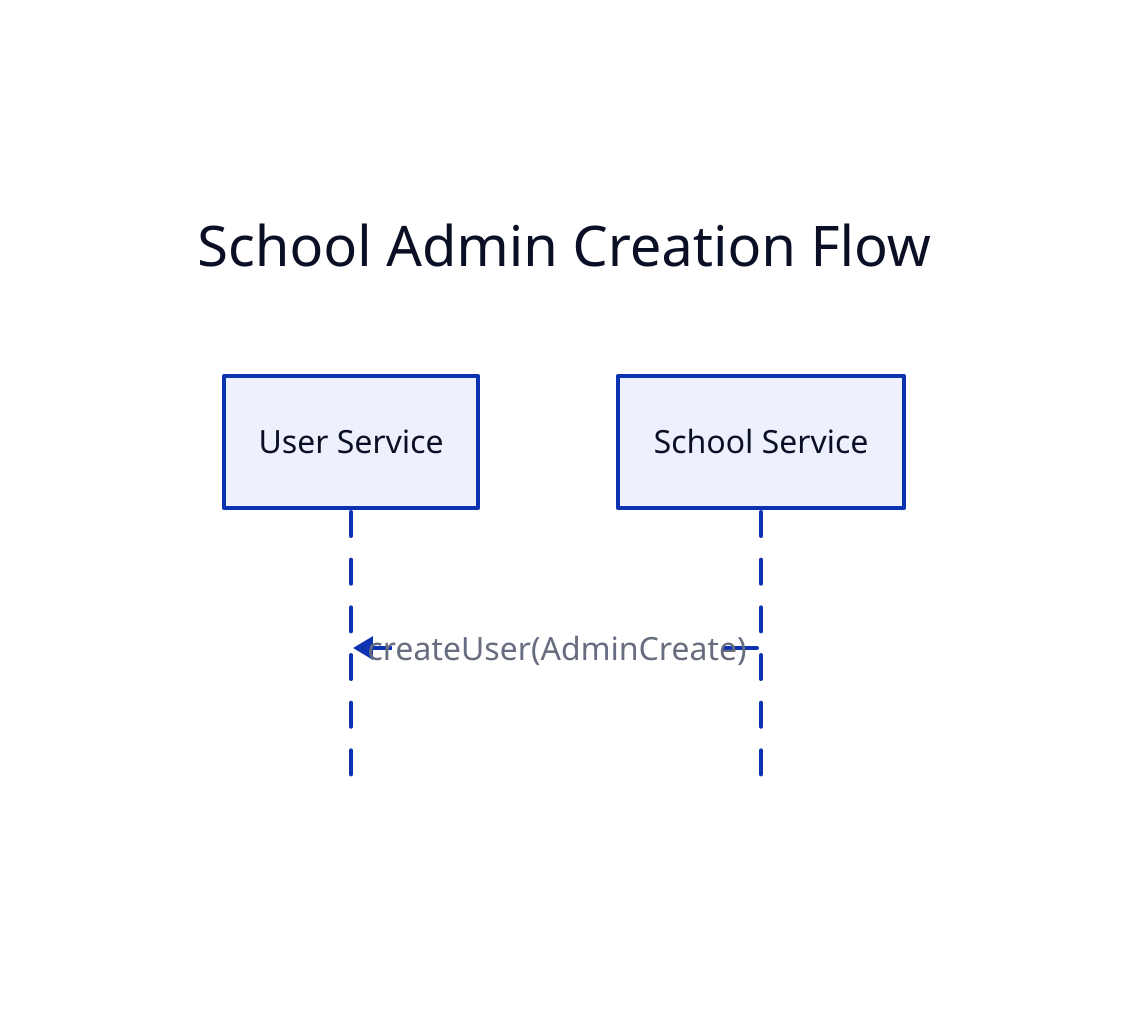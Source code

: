 title: School Admin Creation Flow {
  shape: sequence_diagram
  UserService: User Service
  SchoolService: School Service

  SchoolService -> UserService: createUser(AdminCreate)
}
